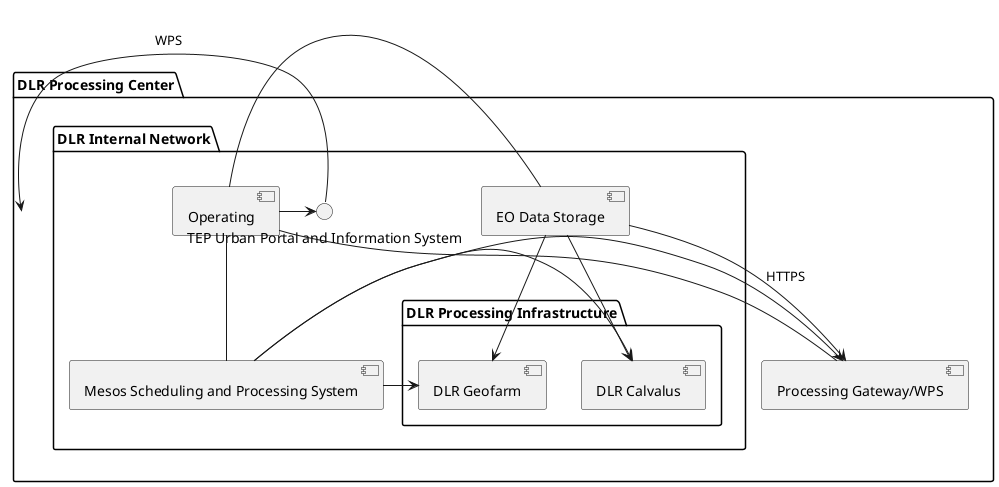 @startuml

 package "DLR Processing Center" [[../computational/dlr-pc/index.html]] {
  
  [Processing Gateway/WPS]
  
  folder "DLR Internal Network"  {
  
  
  [Mesos Scheduling and Processing System]
  [EO Data Storage]
  [Operating]


  
  folder "DLR Processing Infrastructure"{
	  [DLR Calvalus]
	  [DLR Geofarm]
  }
   [Mesos Scheduling and Processing System] ->  [Processing Gateway/WPS] 
   [Mesos Scheduling and Processing System] -> [DLR Calvalus]
   [Mesos Scheduling and Processing System] -> [DLR Geofarm]
   
   [EO Data Storage] -->  [Processing Gateway/WPS] :HTTPS
   [EO Data Storage] -->  [DLR Calvalus]
   [EO Data Storage] -->  [DLR Geofarm]
   
   [Operating] - [Mesos Scheduling and Processing System] 
   [Operating] - [EO Data Storage]
   [Operating] - [Processing Gateway/WPS]
   [Operating] -> "TEP Urban Portal and Information System"
   
  }
}

"TEP Urban Portal and Information System" -> "DLR Processing Center" : WPS
 
   
@enduml